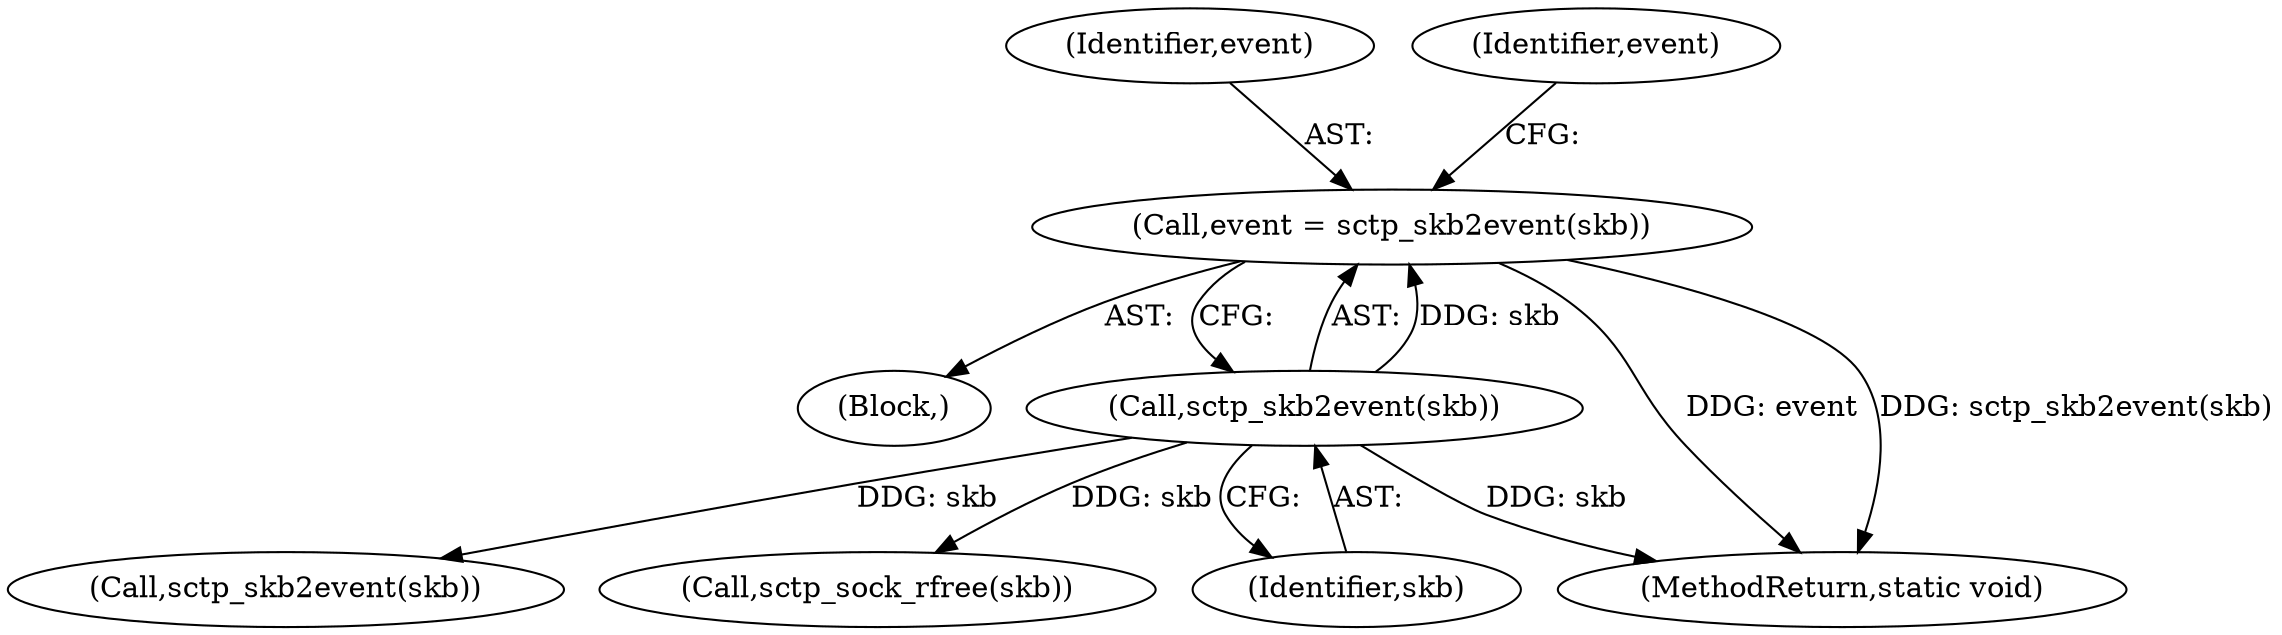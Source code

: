 digraph "0_linux_ea2bc483ff5caada7c4aa0d5fbf87d3a6590273d@pointer" {
"1000250" [label="(Call,event = sctp_skb2event(skb))"];
"1000252" [label="(Call,sctp_skb2event(skb))"];
"1000249" [label="(Block,)"];
"1000323" [label="(Call,sctp_skb2event(skb))"];
"1000261" [label="(Call,sctp_sock_rfree(skb))"];
"1000253" [label="(Identifier,skb)"];
"1000252" [label="(Call,sctp_skb2event(skb))"];
"1000251" [label="(Identifier,event)"];
"1000384" [label="(MethodReturn,static void)"];
"1000257" [label="(Identifier,event)"];
"1000250" [label="(Call,event = sctp_skb2event(skb))"];
"1000250" -> "1000249"  [label="AST: "];
"1000250" -> "1000252"  [label="CFG: "];
"1000251" -> "1000250"  [label="AST: "];
"1000252" -> "1000250"  [label="AST: "];
"1000257" -> "1000250"  [label="CFG: "];
"1000250" -> "1000384"  [label="DDG: event"];
"1000250" -> "1000384"  [label="DDG: sctp_skb2event(skb)"];
"1000252" -> "1000250"  [label="DDG: skb"];
"1000252" -> "1000253"  [label="CFG: "];
"1000253" -> "1000252"  [label="AST: "];
"1000252" -> "1000384"  [label="DDG: skb"];
"1000252" -> "1000261"  [label="DDG: skb"];
"1000252" -> "1000323"  [label="DDG: skb"];
}
